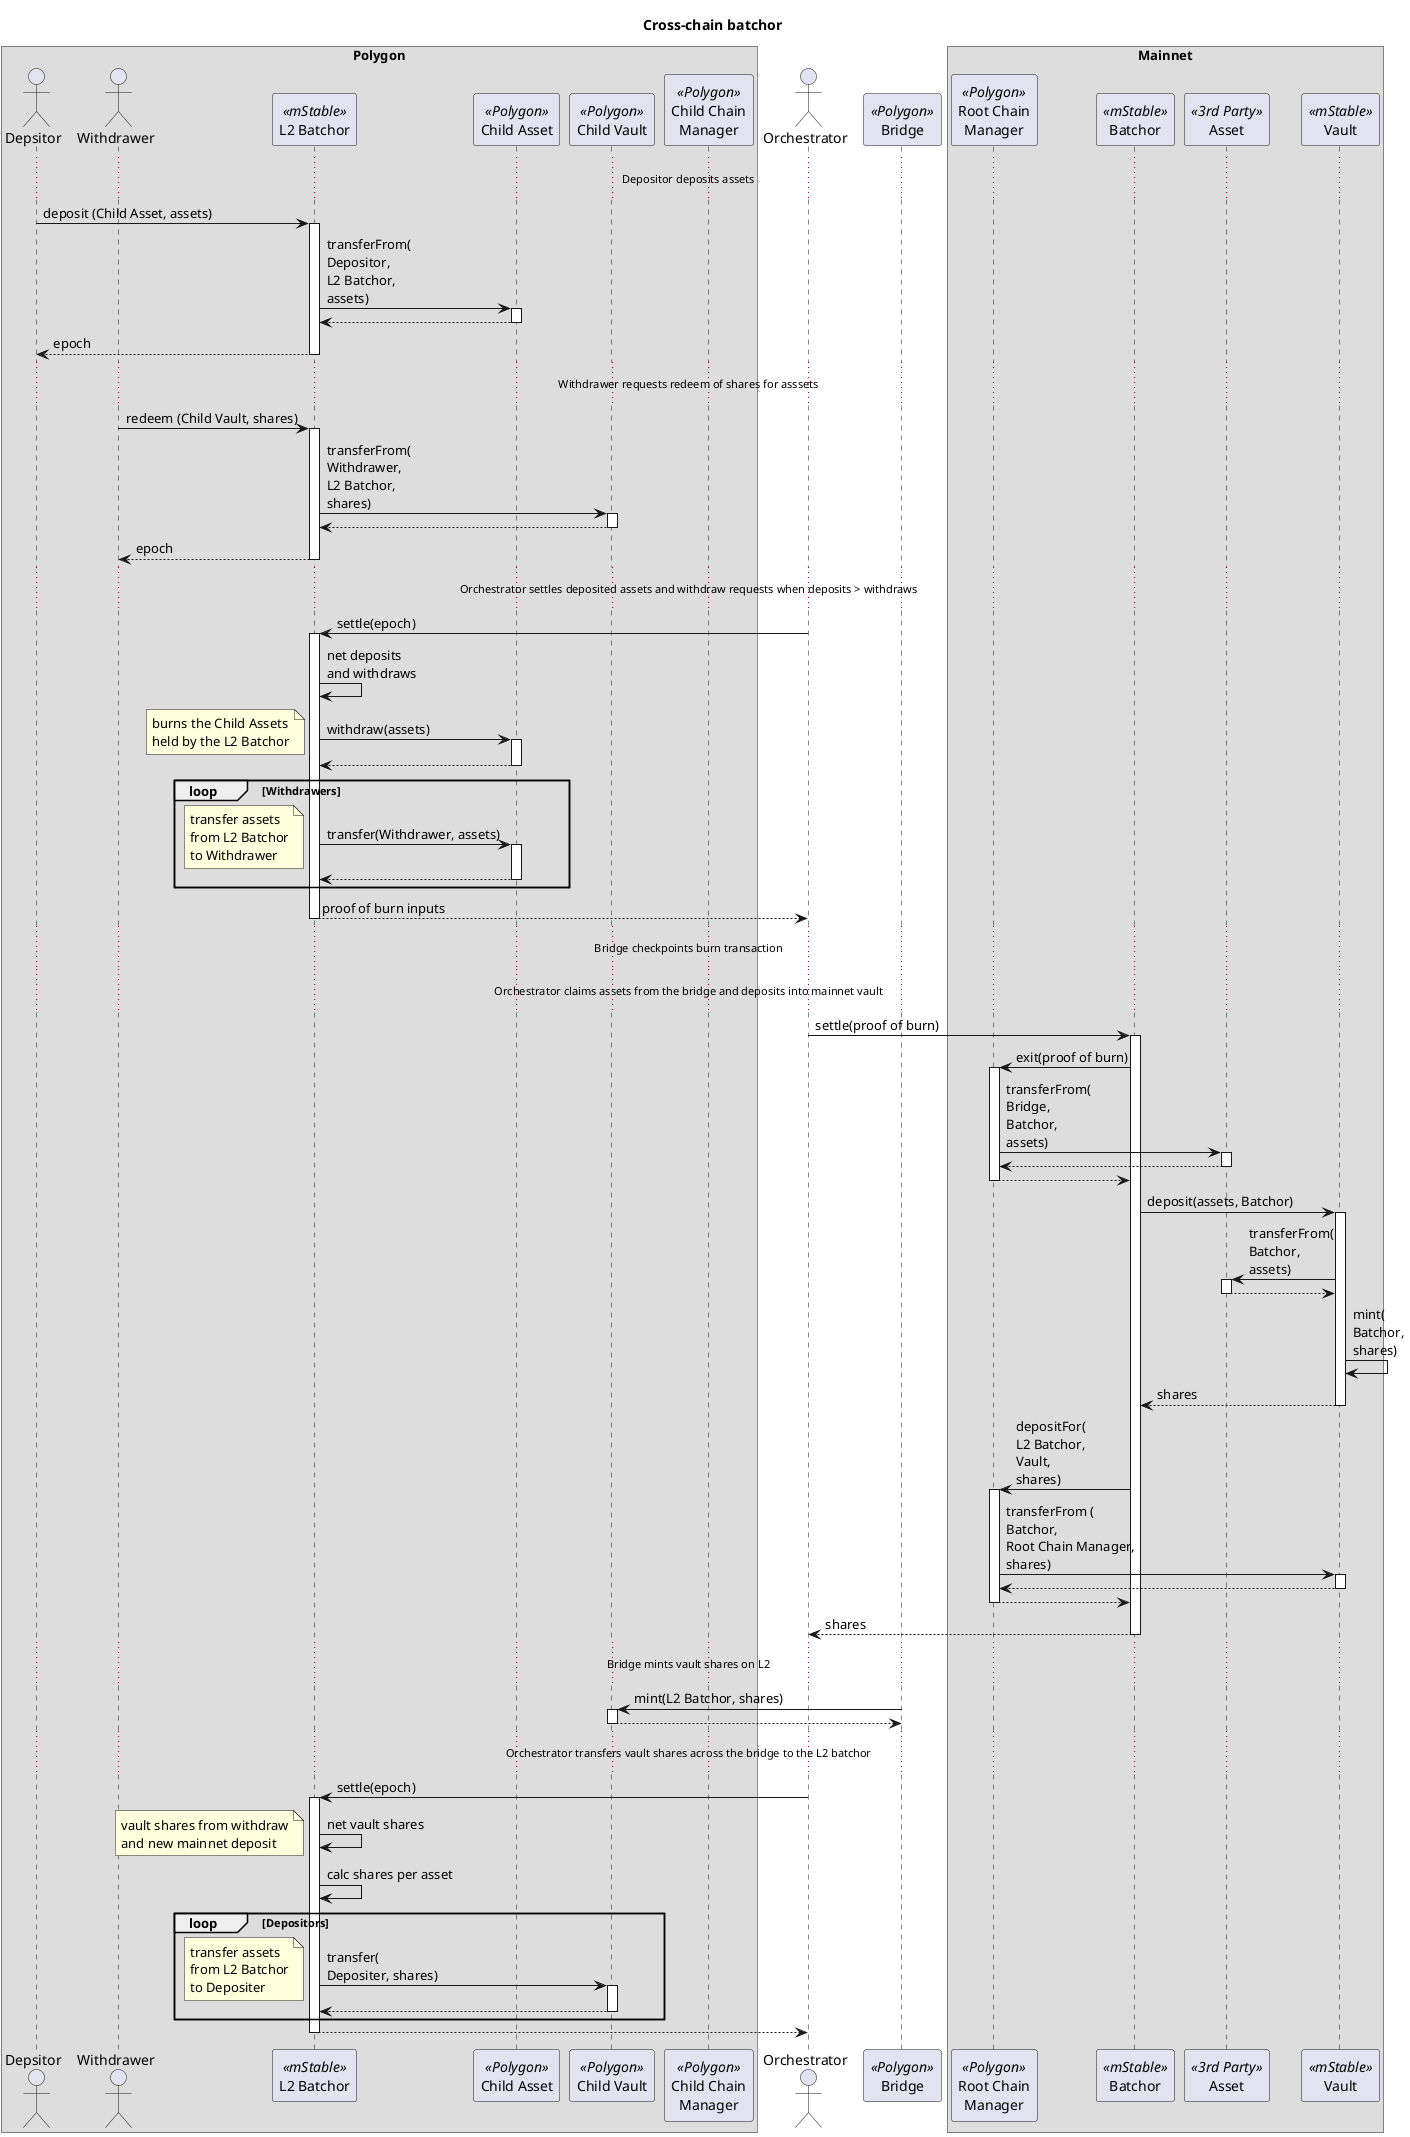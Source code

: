 @startuml

title "Cross-chain batchor"

box Polygon
actor "Depsitor" as d
actor "Withdrawer" as w
participant "L2 Batchor" as l2b <<mStable>>
participant "Child Asset" as l2a <<Polygon>>
participant "Child Vault" as l2v <<Polygon>>
participant "Child Chain\nManager" as l2bg <<Polygon>>
end box

actor "Orchestrator" as or
participant "Bridge" as bg <<Polygon>>

box Mainnet
participant "Root Chain\nManager" as rcm <<Polygon>>
participant "Batchor" as mb <<mStable>>
participant "Asset" as a <<3rd Party>>
participant "Vault" as v <<mStable>>
end box


... Depositor deposits assets ...

d -> l2b : deposit (Child Asset, assets)
activate l2b
l2b -> l2a : transferFrom(\nDepositor,\nL2 Batchor,\nassets)
activate l2a
return
return epoch

... Withdrawer requests redeem of shares for asssets ...

w -> l2b : redeem (Child Vault, shares)
activate l2b
l2b -> l2v : transferFrom(\nWithdrawer,\nL2 Batchor,\nshares)
activate l2v
return
return epoch

... Orchestrator settles deposited assets and withdraw requests when deposits > withdraws ...

or -> l2b : settle(epoch)
activate l2b
l2b -> l2b : net deposits\nand withdraws
l2b -> l2a : withdraw(assets)
activate l2a
note left : burns the Child Assets\nheld by the L2 Batchor
return
loop Withdrawers
l2b -> l2a : transfer(Withdrawer, assets)
note left : transfer assets\nfrom L2 Batchor\nto Withdrawer
activate l2a
return
end
return proof of burn inputs

... Bridge checkpoints burn transaction ...

... Orchestrator claims assets from the bridge and deposits into mainnet vault ...

or -> mb : settle(proof of burn)
activate mb
mb -> rcm : exit(proof of burn)
activate rcm
rcm -> a : transferFrom(\nBridge,\nBatchor,\nassets)
activate a
return
return
mb -> v : deposit(assets, Batchor)
activate v
v -> a : transferFrom(\nBatchor,\nassets)
activate a
return
v -> v : mint(\nBatchor,\nshares)
return shares
mb -> rcm : depositFor(\nL2 Batchor,\nVault,\nshares)
activate rcm
rcm -> v : transferFrom (\nBatchor,\nRoot Chain Manager,\nshares)
activate v
return
return
return shares

... Bridge mints vault shares on L2 ...

bg -> l2v : mint(L2 Batchor, shares)
activate l2v
return


... Orchestrator transfers vault shares across the bridge to the L2 batchor ...

or -> l2b : settle(epoch)
activate l2b
l2b -> l2b : net vault shares
note left : vault shares from withdraw\nand new mainnet deposit
l2b -> l2b : calc shares per asset
loop Depositors
l2b -> l2v : transfer(\nDepositer, shares)
note left : transfer assets\nfrom L2 Batchor\nto Depositer
activate l2v
return
end
return

' ... Depositor claims shares ...

' w -> l2b : claim()
' activate l2b
' l2b -> l2v : transfer(\nDepositor,\nshares)
' activate l2v
' return
' return shares


@enduml
